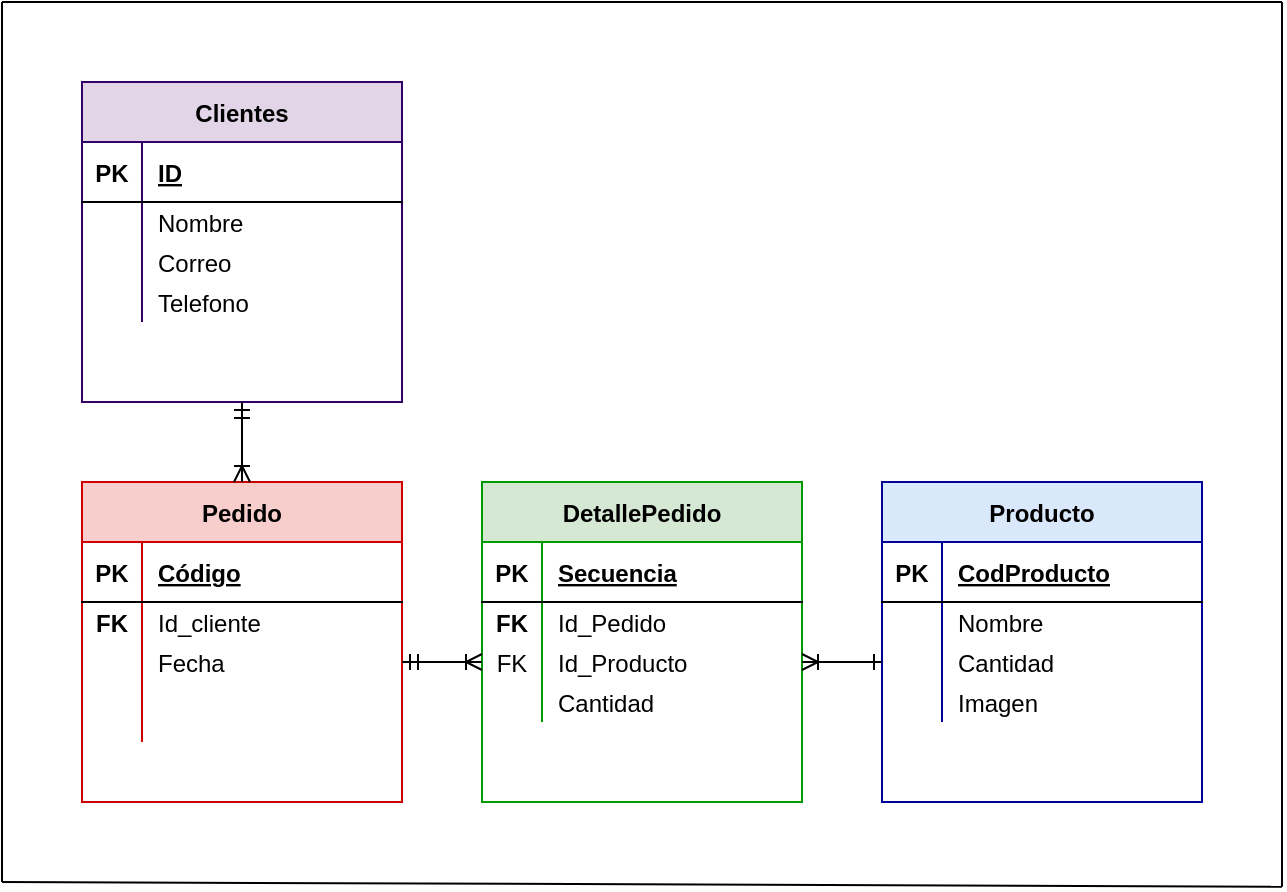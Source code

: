 <mxfile version="13.10.8" type="github">
  <diagram id="L_XgjYD24hih35gLv_E4" name="Página-1">
    <mxGraphModel dx="700" dy="336" grid="1" gridSize="10" guides="1" tooltips="1" connect="1" arrows="1" fold="1" page="1" pageScale="1" pageWidth="880" pageHeight="600" math="0" shadow="0">
      <root>
        <mxCell id="0" />
        <mxCell id="1" parent="0" />
        <mxCell id="BsdPuGOq0RU-ons4GqNr-1" value="Clientes" style="shape=table;startSize=30;container=1;collapsible=1;childLayout=tableLayout;fixedRows=1;rowLines=0;fontStyle=1;align=center;resizeLast=1;fillColor=#e1d5e7;strokeColor=#330066;" vertex="1" parent="1">
          <mxGeometry x="120" y="80" width="160" height="160" as="geometry" />
        </mxCell>
        <mxCell id="BsdPuGOq0RU-ons4GqNr-2" value="" style="shape=partialRectangle;collapsible=0;dropTarget=0;pointerEvents=0;fillColor=none;top=0;left=0;bottom=1;right=0;points=[[0,0.5],[1,0.5]];portConstraint=eastwest;" vertex="1" parent="BsdPuGOq0RU-ons4GqNr-1">
          <mxGeometry y="30" width="160" height="30" as="geometry" />
        </mxCell>
        <mxCell id="BsdPuGOq0RU-ons4GqNr-3" value="PK" style="shape=partialRectangle;connectable=0;fillColor=none;top=0;left=0;bottom=0;right=0;fontStyle=1;overflow=hidden;" vertex="1" parent="BsdPuGOq0RU-ons4GqNr-2">
          <mxGeometry width="30" height="30" as="geometry" />
        </mxCell>
        <mxCell id="BsdPuGOq0RU-ons4GqNr-4" value="ID" style="shape=partialRectangle;connectable=0;fillColor=none;top=0;left=0;bottom=0;right=0;align=left;spacingLeft=6;fontStyle=5;overflow=hidden;" vertex="1" parent="BsdPuGOq0RU-ons4GqNr-2">
          <mxGeometry x="30" width="130" height="30" as="geometry" />
        </mxCell>
        <mxCell id="BsdPuGOq0RU-ons4GqNr-5" value="" style="shape=partialRectangle;collapsible=0;dropTarget=0;pointerEvents=0;fillColor=none;top=0;left=0;bottom=0;right=0;points=[[0,0.5],[1,0.5]];portConstraint=eastwest;" vertex="1" parent="BsdPuGOq0RU-ons4GqNr-1">
          <mxGeometry y="60" width="160" height="20" as="geometry" />
        </mxCell>
        <mxCell id="BsdPuGOq0RU-ons4GqNr-6" value="" style="shape=partialRectangle;connectable=0;fillColor=none;top=0;left=0;bottom=0;right=0;editable=1;overflow=hidden;" vertex="1" parent="BsdPuGOq0RU-ons4GqNr-5">
          <mxGeometry width="30" height="20" as="geometry" />
        </mxCell>
        <mxCell id="BsdPuGOq0RU-ons4GqNr-7" value="Nombre" style="shape=partialRectangle;connectable=0;fillColor=none;top=0;left=0;bottom=0;right=0;align=left;spacingLeft=6;overflow=hidden;" vertex="1" parent="BsdPuGOq0RU-ons4GqNr-5">
          <mxGeometry x="30" width="130" height="20" as="geometry" />
        </mxCell>
        <mxCell id="BsdPuGOq0RU-ons4GqNr-8" value="" style="shape=partialRectangle;collapsible=0;dropTarget=0;pointerEvents=0;fillColor=none;top=0;left=0;bottom=0;right=0;points=[[0,0.5],[1,0.5]];portConstraint=eastwest;" vertex="1" parent="BsdPuGOq0RU-ons4GqNr-1">
          <mxGeometry y="80" width="160" height="20" as="geometry" />
        </mxCell>
        <mxCell id="BsdPuGOq0RU-ons4GqNr-9" value="" style="shape=partialRectangle;connectable=0;fillColor=none;top=0;left=0;bottom=0;right=0;editable=1;overflow=hidden;" vertex="1" parent="BsdPuGOq0RU-ons4GqNr-8">
          <mxGeometry width="30" height="20" as="geometry" />
        </mxCell>
        <mxCell id="BsdPuGOq0RU-ons4GqNr-10" value="Correo" style="shape=partialRectangle;connectable=0;fillColor=none;top=0;left=0;bottom=0;right=0;align=left;spacingLeft=6;overflow=hidden;" vertex="1" parent="BsdPuGOq0RU-ons4GqNr-8">
          <mxGeometry x="30" width="130" height="20" as="geometry" />
        </mxCell>
        <mxCell id="BsdPuGOq0RU-ons4GqNr-11" value="" style="shape=partialRectangle;collapsible=0;dropTarget=0;pointerEvents=0;fillColor=none;top=0;left=0;bottom=0;right=0;points=[[0,0.5],[1,0.5]];portConstraint=eastwest;" vertex="1" parent="BsdPuGOq0RU-ons4GqNr-1">
          <mxGeometry y="100" width="160" height="20" as="geometry" />
        </mxCell>
        <mxCell id="BsdPuGOq0RU-ons4GqNr-12" value="" style="shape=partialRectangle;connectable=0;fillColor=none;top=0;left=0;bottom=0;right=0;editable=1;overflow=hidden;" vertex="1" parent="BsdPuGOq0RU-ons4GqNr-11">
          <mxGeometry width="30" height="20" as="geometry" />
        </mxCell>
        <mxCell id="BsdPuGOq0RU-ons4GqNr-13" value="Telefono" style="shape=partialRectangle;connectable=0;fillColor=none;top=0;left=0;bottom=0;right=0;align=left;spacingLeft=6;overflow=hidden;" vertex="1" parent="BsdPuGOq0RU-ons4GqNr-11">
          <mxGeometry x="30" width="130" height="20" as="geometry" />
        </mxCell>
        <mxCell id="BsdPuGOq0RU-ons4GqNr-34" value="Producto" style="shape=table;startSize=30;container=1;collapsible=1;childLayout=tableLayout;fixedRows=1;rowLines=0;fontStyle=1;align=center;resizeLast=1;fillColor=#dae8fc;strokeColor=#000099;" vertex="1" parent="1">
          <mxGeometry x="520" y="280" width="160" height="160" as="geometry" />
        </mxCell>
        <mxCell id="BsdPuGOq0RU-ons4GqNr-35" value="" style="shape=partialRectangle;collapsible=0;dropTarget=0;pointerEvents=0;fillColor=none;top=0;left=0;bottom=1;right=0;points=[[0,0.5],[1,0.5]];portConstraint=eastwest;" vertex="1" parent="BsdPuGOq0RU-ons4GqNr-34">
          <mxGeometry y="30" width="160" height="30" as="geometry" />
        </mxCell>
        <mxCell id="BsdPuGOq0RU-ons4GqNr-36" value="PK" style="shape=partialRectangle;connectable=0;fillColor=none;top=0;left=0;bottom=0;right=0;fontStyle=1;overflow=hidden;" vertex="1" parent="BsdPuGOq0RU-ons4GqNr-35">
          <mxGeometry width="30" height="30" as="geometry" />
        </mxCell>
        <mxCell id="BsdPuGOq0RU-ons4GqNr-37" value="CodProducto" style="shape=partialRectangle;connectable=0;fillColor=none;top=0;left=0;bottom=0;right=0;align=left;spacingLeft=6;fontStyle=5;overflow=hidden;" vertex="1" parent="BsdPuGOq0RU-ons4GqNr-35">
          <mxGeometry x="30" width="130" height="30" as="geometry" />
        </mxCell>
        <mxCell id="BsdPuGOq0RU-ons4GqNr-38" value="" style="shape=partialRectangle;collapsible=0;dropTarget=0;pointerEvents=0;fillColor=none;top=0;left=0;bottom=0;right=0;points=[[0,0.5],[1,0.5]];portConstraint=eastwest;" vertex="1" parent="BsdPuGOq0RU-ons4GqNr-34">
          <mxGeometry y="60" width="160" height="20" as="geometry" />
        </mxCell>
        <mxCell id="BsdPuGOq0RU-ons4GqNr-39" value="" style="shape=partialRectangle;connectable=0;fillColor=none;top=0;left=0;bottom=0;right=0;editable=1;overflow=hidden;" vertex="1" parent="BsdPuGOq0RU-ons4GqNr-38">
          <mxGeometry width="30" height="20" as="geometry" />
        </mxCell>
        <mxCell id="BsdPuGOq0RU-ons4GqNr-40" value="Nombre" style="shape=partialRectangle;connectable=0;fillColor=none;top=0;left=0;bottom=0;right=0;align=left;spacingLeft=6;overflow=hidden;" vertex="1" parent="BsdPuGOq0RU-ons4GqNr-38">
          <mxGeometry x="30" width="130" height="20" as="geometry" />
        </mxCell>
        <mxCell id="BsdPuGOq0RU-ons4GqNr-41" value="" style="shape=partialRectangle;collapsible=0;dropTarget=0;pointerEvents=0;fillColor=none;top=0;left=0;bottom=0;right=0;points=[[0,0.5],[1,0.5]];portConstraint=eastwest;" vertex="1" parent="BsdPuGOq0RU-ons4GqNr-34">
          <mxGeometry y="80" width="160" height="20" as="geometry" />
        </mxCell>
        <mxCell id="BsdPuGOq0RU-ons4GqNr-42" value="" style="shape=partialRectangle;connectable=0;fillColor=none;top=0;left=0;bottom=0;right=0;editable=1;overflow=hidden;" vertex="1" parent="BsdPuGOq0RU-ons4GqNr-41">
          <mxGeometry width="30" height="20" as="geometry" />
        </mxCell>
        <mxCell id="BsdPuGOq0RU-ons4GqNr-43" value="Cantidad" style="shape=partialRectangle;connectable=0;fillColor=none;top=0;left=0;bottom=0;right=0;align=left;spacingLeft=6;overflow=hidden;" vertex="1" parent="BsdPuGOq0RU-ons4GqNr-41">
          <mxGeometry x="30" width="130" height="20" as="geometry" />
        </mxCell>
        <mxCell id="BsdPuGOq0RU-ons4GqNr-44" value="" style="shape=partialRectangle;collapsible=0;dropTarget=0;pointerEvents=0;fillColor=none;top=0;left=0;bottom=0;right=0;points=[[0,0.5],[1,0.5]];portConstraint=eastwest;" vertex="1" parent="BsdPuGOq0RU-ons4GqNr-34">
          <mxGeometry y="100" width="160" height="20" as="geometry" />
        </mxCell>
        <mxCell id="BsdPuGOq0RU-ons4GqNr-45" value="" style="shape=partialRectangle;connectable=0;fillColor=none;top=0;left=0;bottom=0;right=0;editable=1;overflow=hidden;" vertex="1" parent="BsdPuGOq0RU-ons4GqNr-44">
          <mxGeometry width="30" height="20" as="geometry" />
        </mxCell>
        <mxCell id="BsdPuGOq0RU-ons4GqNr-46" value="Imagen" style="shape=partialRectangle;connectable=0;fillColor=none;top=0;left=0;bottom=0;right=0;align=left;spacingLeft=6;overflow=hidden;" vertex="1" parent="BsdPuGOq0RU-ons4GqNr-44">
          <mxGeometry x="30" width="130" height="20" as="geometry" />
        </mxCell>
        <mxCell id="BsdPuGOq0RU-ons4GqNr-70" value="Pedido" style="shape=table;startSize=30;container=1;collapsible=1;childLayout=tableLayout;fixedRows=1;rowLines=0;fontStyle=1;align=center;resizeLast=1;fillColor=#f8cecc;strokeColor=#CC0000;" vertex="1" parent="1">
          <mxGeometry x="120" y="280" width="160" height="160" as="geometry" />
        </mxCell>
        <mxCell id="BsdPuGOq0RU-ons4GqNr-71" value="" style="shape=partialRectangle;collapsible=0;dropTarget=0;pointerEvents=0;fillColor=none;top=0;left=0;bottom=1;right=0;points=[[0,0.5],[1,0.5]];portConstraint=eastwest;" vertex="1" parent="BsdPuGOq0RU-ons4GqNr-70">
          <mxGeometry y="30" width="160" height="30" as="geometry" />
        </mxCell>
        <mxCell id="BsdPuGOq0RU-ons4GqNr-72" value="PK" style="shape=partialRectangle;connectable=0;fillColor=none;top=0;left=0;bottom=0;right=0;fontStyle=1;overflow=hidden;" vertex="1" parent="BsdPuGOq0RU-ons4GqNr-71">
          <mxGeometry width="30" height="30" as="geometry" />
        </mxCell>
        <mxCell id="BsdPuGOq0RU-ons4GqNr-73" value="Código" style="shape=partialRectangle;connectable=0;fillColor=none;top=0;left=0;bottom=0;right=0;align=left;spacingLeft=6;fontStyle=5;overflow=hidden;" vertex="1" parent="BsdPuGOq0RU-ons4GqNr-71">
          <mxGeometry x="30" width="130" height="30" as="geometry" />
        </mxCell>
        <mxCell id="BsdPuGOq0RU-ons4GqNr-74" value="" style="shape=partialRectangle;collapsible=0;dropTarget=0;pointerEvents=0;fillColor=none;top=0;left=0;bottom=0;right=0;points=[[0,0.5],[1,0.5]];portConstraint=eastwest;" vertex="1" parent="BsdPuGOq0RU-ons4GqNr-70">
          <mxGeometry y="60" width="160" height="20" as="geometry" />
        </mxCell>
        <mxCell id="BsdPuGOq0RU-ons4GqNr-75" value="FK" style="shape=partialRectangle;connectable=0;fillColor=none;top=0;left=0;bottom=0;right=0;editable=1;overflow=hidden;fontStyle=1" vertex="1" parent="BsdPuGOq0RU-ons4GqNr-74">
          <mxGeometry width="30" height="20" as="geometry" />
        </mxCell>
        <mxCell id="BsdPuGOq0RU-ons4GqNr-76" value="Id_cliente" style="shape=partialRectangle;connectable=0;fillColor=none;top=0;left=0;bottom=0;right=0;align=left;spacingLeft=6;overflow=hidden;" vertex="1" parent="BsdPuGOq0RU-ons4GqNr-74">
          <mxGeometry x="30" width="130" height="20" as="geometry" />
        </mxCell>
        <mxCell id="BsdPuGOq0RU-ons4GqNr-77" value="" style="shape=partialRectangle;collapsible=0;dropTarget=0;pointerEvents=0;fillColor=none;top=0;left=0;bottom=0;right=0;points=[[0,0.5],[1,0.5]];portConstraint=eastwest;" vertex="1" parent="BsdPuGOq0RU-ons4GqNr-70">
          <mxGeometry y="80" width="160" height="20" as="geometry" />
        </mxCell>
        <mxCell id="BsdPuGOq0RU-ons4GqNr-78" value="" style="shape=partialRectangle;connectable=0;fillColor=none;top=0;left=0;bottom=0;right=0;editable=1;overflow=hidden;" vertex="1" parent="BsdPuGOq0RU-ons4GqNr-77">
          <mxGeometry width="30" height="20" as="geometry" />
        </mxCell>
        <mxCell id="BsdPuGOq0RU-ons4GqNr-79" value="Fecha" style="shape=partialRectangle;connectable=0;fillColor=none;top=0;left=0;bottom=0;right=0;align=left;spacingLeft=6;overflow=hidden;" vertex="1" parent="BsdPuGOq0RU-ons4GqNr-77">
          <mxGeometry x="30" width="130" height="20" as="geometry" />
        </mxCell>
        <mxCell id="BsdPuGOq0RU-ons4GqNr-80" value="" style="shape=partialRectangle;collapsible=0;dropTarget=0;pointerEvents=0;fillColor=none;top=0;left=0;bottom=0;right=0;points=[[0,0.5],[1,0.5]];portConstraint=eastwest;" vertex="1" parent="BsdPuGOq0RU-ons4GqNr-70">
          <mxGeometry y="100" width="160" height="30" as="geometry" />
        </mxCell>
        <mxCell id="BsdPuGOq0RU-ons4GqNr-81" value="" style="shape=partialRectangle;connectable=0;fillColor=none;top=0;left=0;bottom=0;right=0;editable=1;overflow=hidden;" vertex="1" parent="BsdPuGOq0RU-ons4GqNr-80">
          <mxGeometry width="30" height="30" as="geometry" />
        </mxCell>
        <mxCell id="BsdPuGOq0RU-ons4GqNr-82" value="" style="shape=partialRectangle;connectable=0;fillColor=none;top=0;left=0;bottom=0;right=0;align=left;spacingLeft=6;overflow=hidden;" vertex="1" parent="BsdPuGOq0RU-ons4GqNr-80">
          <mxGeometry x="30" width="130" height="30" as="geometry" />
        </mxCell>
        <mxCell id="BsdPuGOq0RU-ons4GqNr-99" value="DetallePedido" style="shape=table;startSize=30;container=1;collapsible=1;childLayout=tableLayout;fixedRows=1;rowLines=0;fontStyle=1;align=center;resizeLast=1;fillColor=#d5e8d4;strokeColor=#009900;" vertex="1" parent="1">
          <mxGeometry x="320" y="280" width="160" height="160" as="geometry" />
        </mxCell>
        <mxCell id="BsdPuGOq0RU-ons4GqNr-100" value="" style="shape=partialRectangle;collapsible=0;dropTarget=0;pointerEvents=0;fillColor=none;top=0;left=0;bottom=1;right=0;points=[[0,0.5],[1,0.5]];portConstraint=eastwest;" vertex="1" parent="BsdPuGOq0RU-ons4GqNr-99">
          <mxGeometry y="30" width="160" height="30" as="geometry" />
        </mxCell>
        <mxCell id="BsdPuGOq0RU-ons4GqNr-101" value="PK" style="shape=partialRectangle;connectable=0;fillColor=none;top=0;left=0;bottom=0;right=0;fontStyle=1;overflow=hidden;" vertex="1" parent="BsdPuGOq0RU-ons4GqNr-100">
          <mxGeometry width="30" height="30" as="geometry" />
        </mxCell>
        <mxCell id="BsdPuGOq0RU-ons4GqNr-102" value="Secuencia" style="shape=partialRectangle;connectable=0;fillColor=none;top=0;left=0;bottom=0;right=0;align=left;spacingLeft=6;fontStyle=5;overflow=hidden;" vertex="1" parent="BsdPuGOq0RU-ons4GqNr-100">
          <mxGeometry x="30" width="130" height="30" as="geometry" />
        </mxCell>
        <mxCell id="BsdPuGOq0RU-ons4GqNr-103" value="" style="shape=partialRectangle;collapsible=0;dropTarget=0;pointerEvents=0;fillColor=none;top=0;left=0;bottom=0;right=0;points=[[0,0.5],[1,0.5]];portConstraint=eastwest;" vertex="1" parent="BsdPuGOq0RU-ons4GqNr-99">
          <mxGeometry y="60" width="160" height="20" as="geometry" />
        </mxCell>
        <mxCell id="BsdPuGOq0RU-ons4GqNr-104" value="FK" style="shape=partialRectangle;connectable=0;fillColor=none;top=0;left=0;bottom=0;right=0;editable=1;overflow=hidden;fontStyle=1" vertex="1" parent="BsdPuGOq0RU-ons4GqNr-103">
          <mxGeometry width="30" height="20" as="geometry" />
        </mxCell>
        <mxCell id="BsdPuGOq0RU-ons4GqNr-105" value="Id_Pedido" style="shape=partialRectangle;connectable=0;fillColor=none;top=0;left=0;bottom=0;right=0;align=left;spacingLeft=6;overflow=hidden;" vertex="1" parent="BsdPuGOq0RU-ons4GqNr-103">
          <mxGeometry x="30" width="130" height="20" as="geometry" />
        </mxCell>
        <mxCell id="BsdPuGOq0RU-ons4GqNr-106" value="" style="shape=partialRectangle;collapsible=0;dropTarget=0;pointerEvents=0;fillColor=none;top=0;left=0;bottom=0;right=0;points=[[0,0.5],[1,0.5]];portConstraint=eastwest;" vertex="1" parent="BsdPuGOq0RU-ons4GqNr-99">
          <mxGeometry y="80" width="160" height="20" as="geometry" />
        </mxCell>
        <mxCell id="BsdPuGOq0RU-ons4GqNr-107" value="FK" style="shape=partialRectangle;connectable=0;fillColor=none;top=0;left=0;bottom=0;right=0;editable=1;overflow=hidden;" vertex="1" parent="BsdPuGOq0RU-ons4GqNr-106">
          <mxGeometry width="30" height="20" as="geometry" />
        </mxCell>
        <mxCell id="BsdPuGOq0RU-ons4GqNr-108" value="Id_Producto" style="shape=partialRectangle;connectable=0;fillColor=none;top=0;left=0;bottom=0;right=0;align=left;spacingLeft=6;overflow=hidden;" vertex="1" parent="BsdPuGOq0RU-ons4GqNr-106">
          <mxGeometry x="30" width="130" height="20" as="geometry" />
        </mxCell>
        <mxCell id="BsdPuGOq0RU-ons4GqNr-109" value="" style="shape=partialRectangle;collapsible=0;dropTarget=0;pointerEvents=0;fillColor=none;top=0;left=0;bottom=0;right=0;points=[[0,0.5],[1,0.5]];portConstraint=eastwest;" vertex="1" parent="BsdPuGOq0RU-ons4GqNr-99">
          <mxGeometry y="100" width="160" height="20" as="geometry" />
        </mxCell>
        <mxCell id="BsdPuGOq0RU-ons4GqNr-110" value="" style="shape=partialRectangle;connectable=0;fillColor=none;top=0;left=0;bottom=0;right=0;editable=1;overflow=hidden;" vertex="1" parent="BsdPuGOq0RU-ons4GqNr-109">
          <mxGeometry width="30" height="20" as="geometry" />
        </mxCell>
        <mxCell id="BsdPuGOq0RU-ons4GqNr-111" value="Cantidad" style="shape=partialRectangle;connectable=0;fillColor=none;top=0;left=0;bottom=0;right=0;align=left;spacingLeft=6;overflow=hidden;" vertex="1" parent="BsdPuGOq0RU-ons4GqNr-109">
          <mxGeometry x="30" width="130" height="20" as="geometry" />
        </mxCell>
        <mxCell id="BsdPuGOq0RU-ons4GqNr-115" value="" style="fontSize=12;html=1;endArrow=ERoneToMany;startArrow=ERmandOne;exitX=0.5;exitY=1;exitDx=0;exitDy=0;entryX=0.5;entryY=0;entryDx=0;entryDy=0;" edge="1" parent="1" source="BsdPuGOq0RU-ons4GqNr-1" target="BsdPuGOq0RU-ons4GqNr-70">
          <mxGeometry width="100" height="100" relative="1" as="geometry">
            <mxPoint x="460" y="430" as="sourcePoint" />
            <mxPoint x="560" y="330" as="targetPoint" />
          </mxGeometry>
        </mxCell>
        <mxCell id="BsdPuGOq0RU-ons4GqNr-116" value="" style="fontSize=12;html=1;endArrow=ERoneToMany;startArrow=ERmandOne;entryX=0;entryY=0.5;entryDx=0;entryDy=0;exitX=1;exitY=0.5;exitDx=0;exitDy=0;" edge="1" parent="1" source="BsdPuGOq0RU-ons4GqNr-77" target="BsdPuGOq0RU-ons4GqNr-106">
          <mxGeometry width="100" height="100" relative="1" as="geometry">
            <mxPoint x="300" y="370" as="sourcePoint" />
            <mxPoint x="350" y="360" as="targetPoint" />
          </mxGeometry>
        </mxCell>
        <mxCell id="BsdPuGOq0RU-ons4GqNr-118" value="" style="fontSize=12;html=1;endArrow=ERoneToMany;startArrow=ERone;exitX=0;exitY=0.5;exitDx=0;exitDy=0;entryX=1;entryY=0.5;entryDx=0;entryDy=0;startFill=0;" edge="1" parent="1" source="BsdPuGOq0RU-ons4GqNr-41" target="BsdPuGOq0RU-ons4GqNr-106">
          <mxGeometry width="100" height="100" relative="1" as="geometry">
            <mxPoint x="230" y="270" as="sourcePoint" />
            <mxPoint x="230" y="310" as="targetPoint" />
          </mxGeometry>
        </mxCell>
        <mxCell id="BsdPuGOq0RU-ons4GqNr-122" value="" style="endArrow=none;html=1;" edge="1" parent="1">
          <mxGeometry width="50" height="50" relative="1" as="geometry">
            <mxPoint x="80" y="40" as="sourcePoint" />
            <mxPoint x="720" y="40" as="targetPoint" />
          </mxGeometry>
        </mxCell>
        <mxCell id="BsdPuGOq0RU-ons4GqNr-123" value="" style="endArrow=none;html=1;" edge="1" parent="1">
          <mxGeometry width="50" height="50" relative="1" as="geometry">
            <mxPoint x="720" y="482.353" as="sourcePoint" />
            <mxPoint x="720" y="40" as="targetPoint" />
          </mxGeometry>
        </mxCell>
        <mxCell id="BsdPuGOq0RU-ons4GqNr-124" value="" style="endArrow=none;html=1;" edge="1" parent="1">
          <mxGeometry width="50" height="50" relative="1" as="geometry">
            <mxPoint x="80" y="480" as="sourcePoint" />
            <mxPoint x="720" y="482.353" as="targetPoint" />
          </mxGeometry>
        </mxCell>
        <mxCell id="BsdPuGOq0RU-ons4GqNr-125" value="" style="endArrow=none;html=1;" edge="1" parent="1">
          <mxGeometry width="50" height="50" relative="1" as="geometry">
            <mxPoint x="80" y="40" as="sourcePoint" />
            <mxPoint x="80" y="480" as="targetPoint" />
          </mxGeometry>
        </mxCell>
      </root>
    </mxGraphModel>
  </diagram>
</mxfile>

